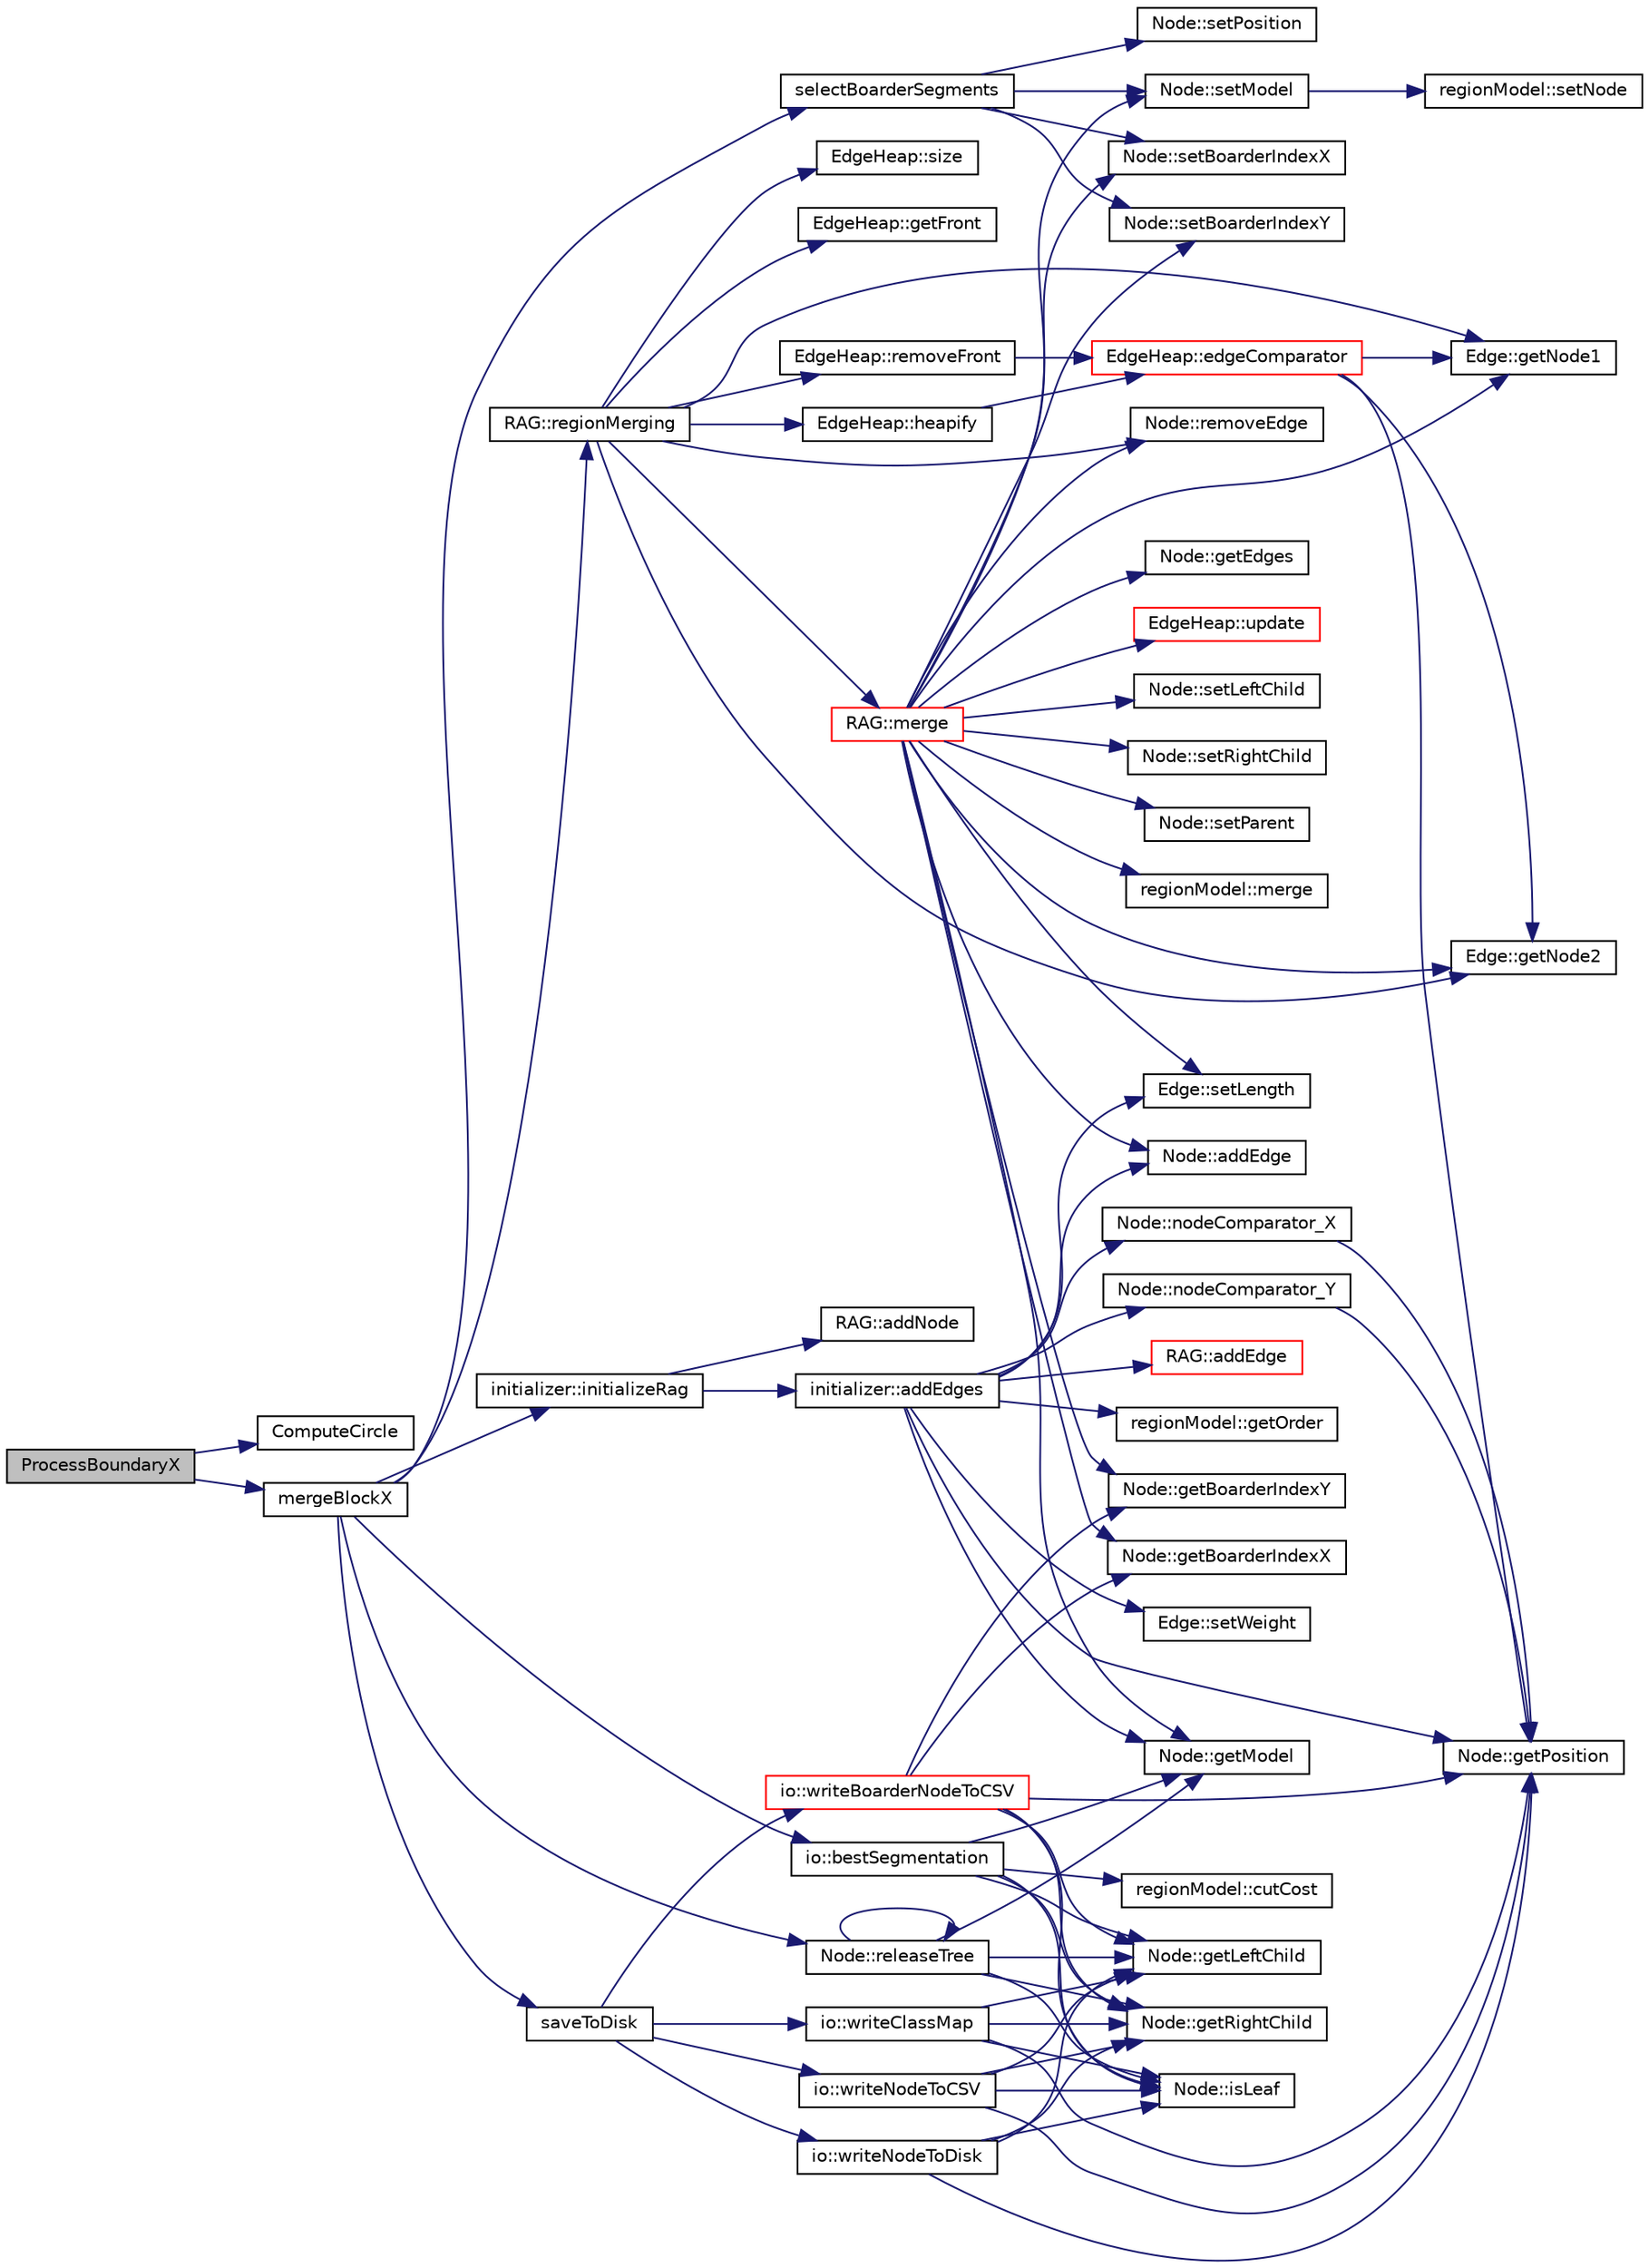 digraph "ProcessBoundaryX"
{
  edge [fontname="Helvetica",fontsize="10",labelfontname="Helvetica",labelfontsize="10"];
  node [fontname="Helvetica",fontsize="10",shape=record];
  rankdir="LR";
  Node1 [label="ProcessBoundaryX",height=0.2,width=0.4,color="black", fillcolor="grey75", style="filled", fontcolor="black"];
  Node1 -> Node2 [color="midnightblue",fontsize="10",style="solid",fontname="Helvetica"];
  Node2 [label="ComputeCircle",height=0.2,width=0.4,color="black", fillcolor="white", style="filled",URL="$classimage.html#a93a09f3580180eccaab945bf93217d67"];
  Node1 -> Node3 [color="midnightblue",fontsize="10",style="solid",fontname="Helvetica"];
  Node3 [label="mergeBlockX",height=0.2,width=0.4,color="black", fillcolor="white", style="filled",URL="$classimage.html#a23ed791c4607d37c21e3330eefc1e169"];
  Node3 -> Node4 [color="midnightblue",fontsize="10",style="solid",fontname="Helvetica"];
  Node4 [label="selectBoarderSegments",height=0.2,width=0.4,color="black", fillcolor="white", style="filled",URL="$classimage.html#a2e7a73478ebe7a00f8b1bcf5b370c8fe"];
  Node4 -> Node5 [color="midnightblue",fontsize="10",style="solid",fontname="Helvetica"];
  Node5 [label="Node::setPosition",height=0.2,width=0.4,color="black", fillcolor="white", style="filled",URL="$class_node.html#a641f9e65152f81de2b3824f239ae416c"];
  Node4 -> Node6 [color="midnightblue",fontsize="10",style="solid",fontname="Helvetica"];
  Node6 [label="Node::setBoarderIndexX",height=0.2,width=0.4,color="black", fillcolor="white", style="filled",URL="$class_node.html#a45e88c2e78f1b4b8ee1f276c318e8fae"];
  Node4 -> Node7 [color="midnightblue",fontsize="10",style="solid",fontname="Helvetica"];
  Node7 [label="Node::setBoarderIndexY",height=0.2,width=0.4,color="black", fillcolor="white", style="filled",URL="$class_node.html#a892f133910a3c2edb5fe2dd5aaad6068"];
  Node4 -> Node8 [color="midnightblue",fontsize="10",style="solid",fontname="Helvetica"];
  Node8 [label="Node::setModel",height=0.2,width=0.4,color="black", fillcolor="white", style="filled",URL="$class_node.html#a9e47fa25cf909c13bff15c324d0d92e9"];
  Node8 -> Node9 [color="midnightblue",fontsize="10",style="solid",fontname="Helvetica"];
  Node9 [label="regionModel::setNode",height=0.2,width=0.4,color="black", fillcolor="white", style="filled",URL="$classregion_model.html#a058d9ec9f70ba95bda8e2dc2bb08c368"];
  Node3 -> Node10 [color="midnightblue",fontsize="10",style="solid",fontname="Helvetica"];
  Node10 [label="initializer::initializeRag",height=0.2,width=0.4,color="black", fillcolor="white", style="filled",URL="$classinitializer.html#af0ce877b43d207d32c598f789c8c2d06"];
  Node10 -> Node11 [color="midnightblue",fontsize="10",style="solid",fontname="Helvetica"];
  Node11 [label="RAG::addNode",height=0.2,width=0.4,color="black", fillcolor="white", style="filled",URL="$class_r_a_g.html#aceab6a3dae735ece4ff9c08fb49d8f95"];
  Node10 -> Node12 [color="midnightblue",fontsize="10",style="solid",fontname="Helvetica"];
  Node12 [label="initializer::addEdges",height=0.2,width=0.4,color="black", fillcolor="white", style="filled",URL="$classinitializer.html#a642cc68c88fe531c4deef6909942f03a"];
  Node12 -> Node13 [color="midnightblue",fontsize="10",style="solid",fontname="Helvetica"];
  Node13 [label="Node::nodeComparator_X",height=0.2,width=0.4,color="black", fillcolor="white", style="filled",URL="$class_node.html#a3e7d93a8f6a1e1c9dd193e64f891f66c"];
  Node13 -> Node14 [color="midnightblue",fontsize="10",style="solid",fontname="Helvetica"];
  Node14 [label="Node::getPosition",height=0.2,width=0.4,color="black", fillcolor="white", style="filled",URL="$class_node.html#aca18f927d6e3e68be84538066f2ed2e7"];
  Node12 -> Node14 [color="midnightblue",fontsize="10",style="solid",fontname="Helvetica"];
  Node12 -> Node15 [color="midnightblue",fontsize="10",style="solid",fontname="Helvetica"];
  Node15 [label="Node::getModel",height=0.2,width=0.4,color="black", fillcolor="white", style="filled",URL="$class_node.html#a412d0d4c9e031df3f73aac5ad0f1fa08"];
  Node12 -> Node16 [color="midnightblue",fontsize="10",style="solid",fontname="Helvetica"];
  Node16 [label="regionModel::getOrder",height=0.2,width=0.4,color="black", fillcolor="white", style="filled",URL="$classregion_model.html#a2633dae3f5659e51ca70997c150a855d"];
  Node12 -> Node17 [color="midnightblue",fontsize="10",style="solid",fontname="Helvetica"];
  Node17 [label="Edge::setWeight",height=0.2,width=0.4,color="black", fillcolor="white", style="filled",URL="$class_edge.html#a0e714b0d6ff9faf693d7dbe6b452ebd6"];
  Node12 -> Node18 [color="midnightblue",fontsize="10",style="solid",fontname="Helvetica"];
  Node18 [label="Edge::setLength",height=0.2,width=0.4,color="black", fillcolor="white", style="filled",URL="$class_edge.html#aa5cc06c446043131c4ad2ccafee622a4"];
  Node12 -> Node19 [color="midnightblue",fontsize="10",style="solid",fontname="Helvetica"];
  Node19 [label="Node::addEdge",height=0.2,width=0.4,color="black", fillcolor="white", style="filled",URL="$class_node.html#a6f22cf3bdc3859d6cba8f15bbc2cb8ea"];
  Node12 -> Node20 [color="midnightblue",fontsize="10",style="solid",fontname="Helvetica"];
  Node20 [label="RAG::addEdge",height=0.2,width=0.4,color="red", fillcolor="white", style="filled",URL="$class_r_a_g.html#a6f22cf3bdc3859d6cba8f15bbc2cb8ea"];
  Node12 -> Node21 [color="midnightblue",fontsize="10",style="solid",fontname="Helvetica"];
  Node21 [label="Node::nodeComparator_Y",height=0.2,width=0.4,color="black", fillcolor="white", style="filled",URL="$class_node.html#a7007be833d5eda5aefce0086fa856022"];
  Node21 -> Node14 [color="midnightblue",fontsize="10",style="solid",fontname="Helvetica"];
  Node3 -> Node22 [color="midnightblue",fontsize="10",style="solid",fontname="Helvetica"];
  Node22 [label="RAG::regionMerging",height=0.2,width=0.4,color="black", fillcolor="white", style="filled",URL="$class_r_a_g.html#aa35ff4aa2e8c951da85844341b430d94"];
  Node22 -> Node23 [color="midnightblue",fontsize="10",style="solid",fontname="Helvetica"];
  Node23 [label="EdgeHeap::heapify",height=0.2,width=0.4,color="black", fillcolor="white", style="filled",URL="$class_edge_heap.html#a9162c75ff16e9a609e708dc61ff0395e"];
  Node23 -> Node24 [color="midnightblue",fontsize="10",style="solid",fontname="Helvetica"];
  Node24 [label="EdgeHeap::edgeComparator",height=0.2,width=0.4,color="red", fillcolor="white", style="filled",URL="$class_edge_heap.html#aee27c4b5c5eea1eddad5c9a786c93e17"];
  Node24 -> Node25 [color="midnightblue",fontsize="10",style="solid",fontname="Helvetica"];
  Node25 [label="Edge::getNode1",height=0.2,width=0.4,color="black", fillcolor="white", style="filled",URL="$class_edge.html#a71b36dea35f97b8f920ee038d068aa1c"];
  Node24 -> Node26 [color="midnightblue",fontsize="10",style="solid",fontname="Helvetica"];
  Node26 [label="Edge::getNode2",height=0.2,width=0.4,color="black", fillcolor="white", style="filled",URL="$class_edge.html#a19de368e9a77bd47d5882a90e51d145d"];
  Node24 -> Node14 [color="midnightblue",fontsize="10",style="solid",fontname="Helvetica"];
  Node22 -> Node27 [color="midnightblue",fontsize="10",style="solid",fontname="Helvetica"];
  Node27 [label="EdgeHeap::size",height=0.2,width=0.4,color="black", fillcolor="white", style="filled",URL="$class_edge_heap.html#a22727e9c338fb1aaa6722031445373c3"];
  Node22 -> Node28 [color="midnightblue",fontsize="10",style="solid",fontname="Helvetica"];
  Node28 [label="EdgeHeap::getFront",height=0.2,width=0.4,color="black", fillcolor="white", style="filled",URL="$class_edge_heap.html#aa469a947b30ac1677c6ee71af100f2a8"];
  Node22 -> Node29 [color="midnightblue",fontsize="10",style="solid",fontname="Helvetica"];
  Node29 [label="EdgeHeap::removeFront",height=0.2,width=0.4,color="black", fillcolor="white", style="filled",URL="$class_edge_heap.html#a2e669592316f3b96125656dd603d80fc"];
  Node29 -> Node24 [color="midnightblue",fontsize="10",style="solid",fontname="Helvetica"];
  Node22 -> Node25 [color="midnightblue",fontsize="10",style="solid",fontname="Helvetica"];
  Node22 -> Node26 [color="midnightblue",fontsize="10",style="solid",fontname="Helvetica"];
  Node22 -> Node30 [color="midnightblue",fontsize="10",style="solid",fontname="Helvetica"];
  Node30 [label="Node::removeEdge",height=0.2,width=0.4,color="black", fillcolor="white", style="filled",URL="$class_node.html#a8f6ea43b31c7a34accbc1bba0a8b61e7"];
  Node22 -> Node31 [color="midnightblue",fontsize="10",style="solid",fontname="Helvetica"];
  Node31 [label="RAG::merge",height=0.2,width=0.4,color="red", fillcolor="white", style="filled",URL="$class_r_a_g.html#a1e07bd7d6066bba42af5bd3cd514af54"];
  Node31 -> Node32 [color="midnightblue",fontsize="10",style="solid",fontname="Helvetica"];
  Node32 [label="Node::setLeftChild",height=0.2,width=0.4,color="black", fillcolor="white", style="filled",URL="$class_node.html#a00a545f985471848865b7c0e5b539691"];
  Node31 -> Node33 [color="midnightblue",fontsize="10",style="solid",fontname="Helvetica"];
  Node33 [label="Node::setRightChild",height=0.2,width=0.4,color="black", fillcolor="white", style="filled",URL="$class_node.html#a824fb533782e14577b9aed48c77759eb"];
  Node31 -> Node34 [color="midnightblue",fontsize="10",style="solid",fontname="Helvetica"];
  Node34 [label="Node::setParent",height=0.2,width=0.4,color="black", fillcolor="white", style="filled",URL="$class_node.html#adbea92476d7633b5cec4f0881f1915b4"];
  Node31 -> Node35 [color="midnightblue",fontsize="10",style="solid",fontname="Helvetica"];
  Node35 [label="Node::getBoarderIndexX",height=0.2,width=0.4,color="black", fillcolor="white", style="filled",URL="$class_node.html#ab8d9fa915cf2d13769b17e3464c15dd7"];
  Node31 -> Node6 [color="midnightblue",fontsize="10",style="solid",fontname="Helvetica"];
  Node31 -> Node36 [color="midnightblue",fontsize="10",style="solid",fontname="Helvetica"];
  Node36 [label="Node::getBoarderIndexY",height=0.2,width=0.4,color="black", fillcolor="white", style="filled",URL="$class_node.html#a2919276627db854e6e7be3fb0f1fe815"];
  Node31 -> Node7 [color="midnightblue",fontsize="10",style="solid",fontname="Helvetica"];
  Node31 -> Node15 [color="midnightblue",fontsize="10",style="solid",fontname="Helvetica"];
  Node31 -> Node37 [color="midnightblue",fontsize="10",style="solid",fontname="Helvetica"];
  Node37 [label="regionModel::merge",height=0.2,width=0.4,color="black", fillcolor="white", style="filled",URL="$classregion_model.html#a250d1ade51383c0fe631d933b5a7d75e"];
  Node31 -> Node8 [color="midnightblue",fontsize="10",style="solid",fontname="Helvetica"];
  Node31 -> Node38 [color="midnightblue",fontsize="10",style="solid",fontname="Helvetica"];
  Node38 [label="Node::getEdges",height=0.2,width=0.4,color="black", fillcolor="white", style="filled",URL="$class_node.html#a764a4d9fceaab9a046d40ff9b88277f6"];
  Node31 -> Node39 [color="midnightblue",fontsize="10",style="solid",fontname="Helvetica"];
  Node39 [label="EdgeHeap::update",height=0.2,width=0.4,color="red", fillcolor="white", style="filled",URL="$class_edge_heap.html#ad66bfbeff7358de46c610032abdce3e4"];
  Node31 -> Node18 [color="midnightblue",fontsize="10",style="solid",fontname="Helvetica"];
  Node31 -> Node25 [color="midnightblue",fontsize="10",style="solid",fontname="Helvetica"];
  Node31 -> Node30 [color="midnightblue",fontsize="10",style="solid",fontname="Helvetica"];
  Node31 -> Node26 [color="midnightblue",fontsize="10",style="solid",fontname="Helvetica"];
  Node31 -> Node19 [color="midnightblue",fontsize="10",style="solid",fontname="Helvetica"];
  Node3 -> Node40 [color="midnightblue",fontsize="10",style="solid",fontname="Helvetica"];
  Node40 [label="io::bestSegmentation",height=0.2,width=0.4,color="black", fillcolor="white", style="filled",URL="$classio.html#aa6b5f19db24f0fbc9ad1630617c0f54b"];
  Node40 -> Node41 [color="midnightblue",fontsize="10",style="solid",fontname="Helvetica"];
  Node41 [label="Node::isLeaf",height=0.2,width=0.4,color="black", fillcolor="white", style="filled",URL="$class_node.html#a9b57b1e6093ef03a48de206e1fe0d5fe"];
  Node40 -> Node42 [color="midnightblue",fontsize="10",style="solid",fontname="Helvetica"];
  Node42 [label="Node::getLeftChild",height=0.2,width=0.4,color="black", fillcolor="white", style="filled",URL="$class_node.html#a8a4d7053614ca51e96eeee9c4b86000f"];
  Node40 -> Node43 [color="midnightblue",fontsize="10",style="solid",fontname="Helvetica"];
  Node43 [label="Node::getRightChild",height=0.2,width=0.4,color="black", fillcolor="white", style="filled",URL="$class_node.html#a4e1a39b09be4bef30b2f6919653ed38d"];
  Node40 -> Node15 [color="midnightblue",fontsize="10",style="solid",fontname="Helvetica"];
  Node40 -> Node44 [color="midnightblue",fontsize="10",style="solid",fontname="Helvetica"];
  Node44 [label="regionModel::cutCost",height=0.2,width=0.4,color="black", fillcolor="white", style="filled",URL="$classregion_model.html#a1035159c75a624fa0ac50ab5b2808a6c"];
  Node3 -> Node45 [color="midnightblue",fontsize="10",style="solid",fontname="Helvetica"];
  Node45 [label="saveToDisk",height=0.2,width=0.4,color="black", fillcolor="white", style="filled",URL="$classimage.html#a00565f3c2ca76ad362311608f7bf360b"];
  Node45 -> Node46 [color="midnightblue",fontsize="10",style="solid",fontname="Helvetica"];
  Node46 [label="io::writeNodeToDisk",height=0.2,width=0.4,color="black", fillcolor="white", style="filled",URL="$classio.html#a6940f64416be1998a371c10541f8706a"];
  Node46 -> Node41 [color="midnightblue",fontsize="10",style="solid",fontname="Helvetica"];
  Node46 -> Node14 [color="midnightblue",fontsize="10",style="solid",fontname="Helvetica"];
  Node46 -> Node43 [color="midnightblue",fontsize="10",style="solid",fontname="Helvetica"];
  Node46 -> Node42 [color="midnightblue",fontsize="10",style="solid",fontname="Helvetica"];
  Node45 -> Node47 [color="midnightblue",fontsize="10",style="solid",fontname="Helvetica"];
  Node47 [label="io::writeNodeToCSV",height=0.2,width=0.4,color="black", fillcolor="white", style="filled",URL="$classio.html#a2d5c3a702f6bcf7543c5ecc9cbeddd1a"];
  Node47 -> Node41 [color="midnightblue",fontsize="10",style="solid",fontname="Helvetica"];
  Node47 -> Node14 [color="midnightblue",fontsize="10",style="solid",fontname="Helvetica"];
  Node47 -> Node43 [color="midnightblue",fontsize="10",style="solid",fontname="Helvetica"];
  Node47 -> Node42 [color="midnightblue",fontsize="10",style="solid",fontname="Helvetica"];
  Node45 -> Node48 [color="midnightblue",fontsize="10",style="solid",fontname="Helvetica"];
  Node48 [label="io::writeClassMap",height=0.2,width=0.4,color="black", fillcolor="white", style="filled",URL="$classio.html#abb3c509762160aac710228fe7e5cc108"];
  Node48 -> Node41 [color="midnightblue",fontsize="10",style="solid",fontname="Helvetica"];
  Node48 -> Node14 [color="midnightblue",fontsize="10",style="solid",fontname="Helvetica"];
  Node48 -> Node43 [color="midnightblue",fontsize="10",style="solid",fontname="Helvetica"];
  Node48 -> Node42 [color="midnightblue",fontsize="10",style="solid",fontname="Helvetica"];
  Node45 -> Node49 [color="midnightblue",fontsize="10",style="solid",fontname="Helvetica"];
  Node49 [label="io::writeBoarderNodeToCSV",height=0.2,width=0.4,color="red", fillcolor="white", style="filled",URL="$classio.html#a45290f2fa730337cac405e4e3c978291"];
  Node49 -> Node41 [color="midnightblue",fontsize="10",style="solid",fontname="Helvetica"];
  Node49 -> Node14 [color="midnightblue",fontsize="10",style="solid",fontname="Helvetica"];
  Node49 -> Node35 [color="midnightblue",fontsize="10",style="solid",fontname="Helvetica"];
  Node49 -> Node36 [color="midnightblue",fontsize="10",style="solid",fontname="Helvetica"];
  Node49 -> Node43 [color="midnightblue",fontsize="10",style="solid",fontname="Helvetica"];
  Node49 -> Node42 [color="midnightblue",fontsize="10",style="solid",fontname="Helvetica"];
  Node3 -> Node50 [color="midnightblue",fontsize="10",style="solid",fontname="Helvetica"];
  Node50 [label="Node::releaseTree",height=0.2,width=0.4,color="black", fillcolor="white", style="filled",URL="$class_node.html#a1e6284ff6b09d3eee68263bba7dc0c72"];
  Node50 -> Node41 [color="midnightblue",fontsize="10",style="solid",fontname="Helvetica"];
  Node50 -> Node15 [color="midnightblue",fontsize="10",style="solid",fontname="Helvetica"];
  Node50 -> Node42 [color="midnightblue",fontsize="10",style="solid",fontname="Helvetica"];
  Node50 -> Node50 [color="midnightblue",fontsize="10",style="solid",fontname="Helvetica"];
  Node50 -> Node43 [color="midnightblue",fontsize="10",style="solid",fontname="Helvetica"];
}

